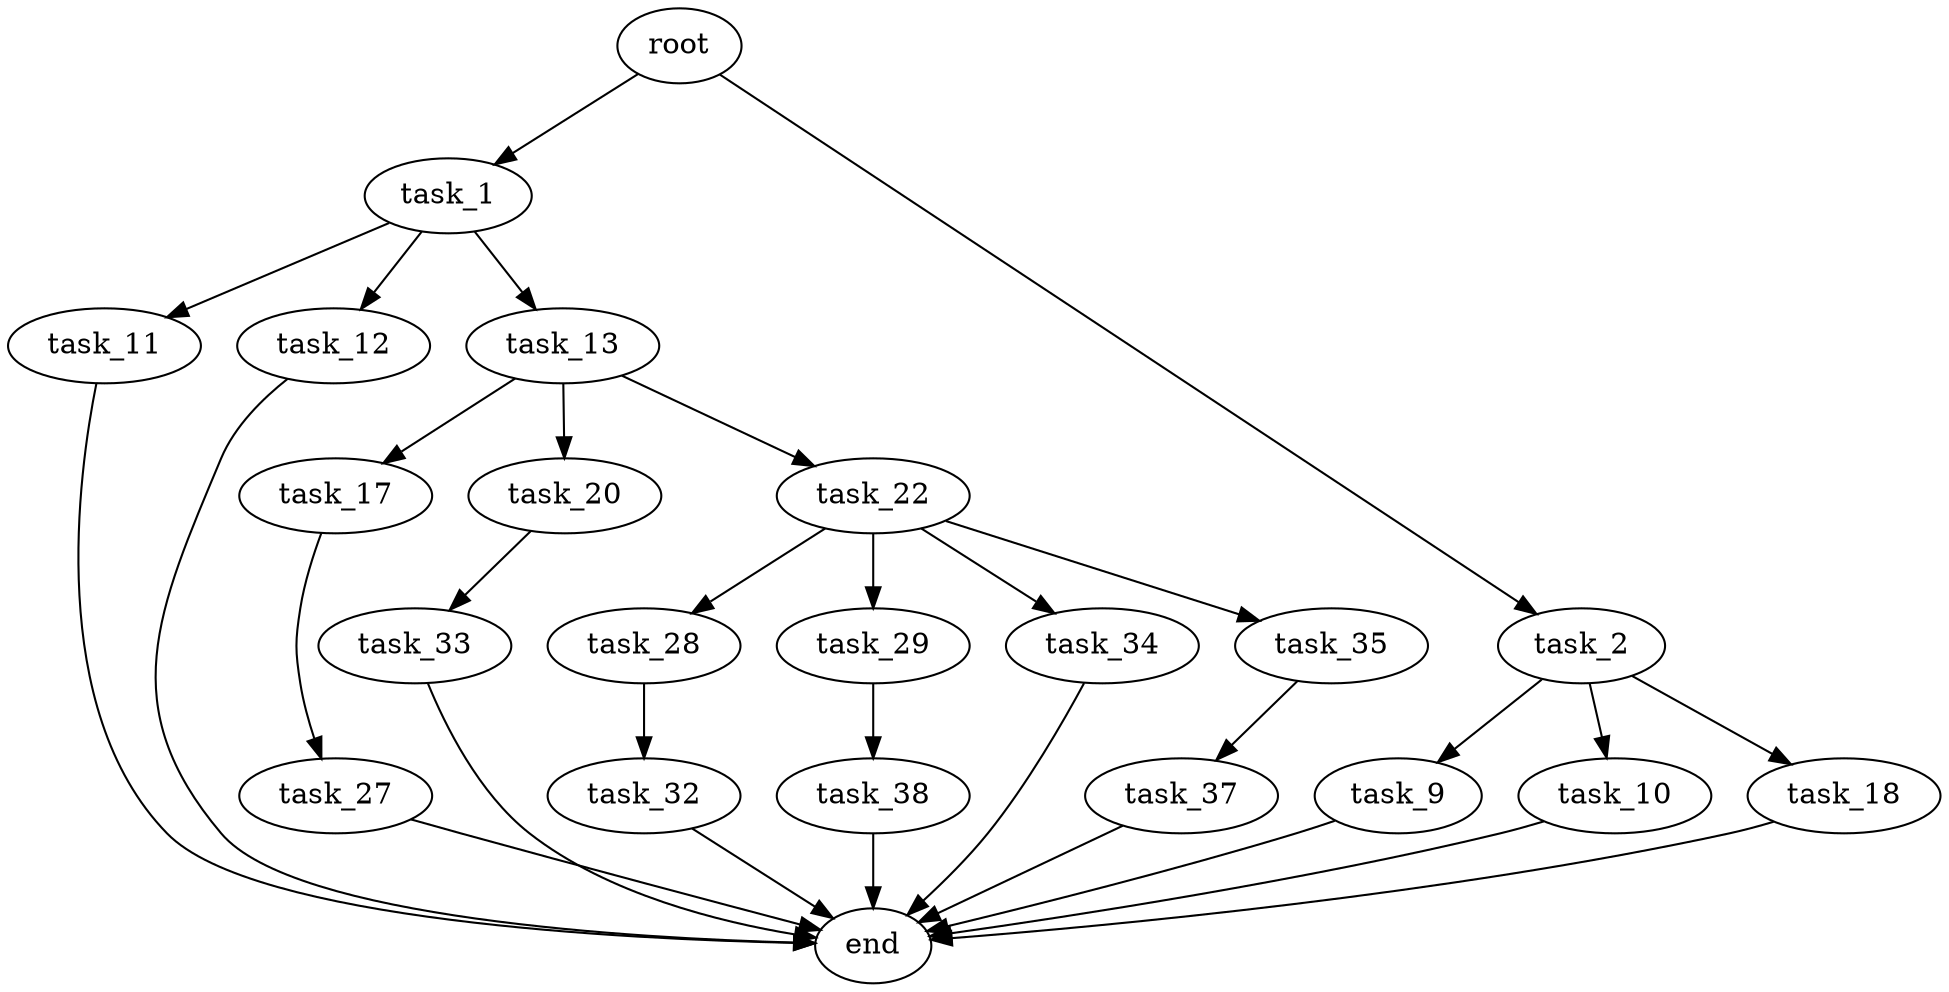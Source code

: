 digraph G {
  root [size="0.000000"];
  task_1 [size="61932993987.000000"];
  task_2 [size="1073741824000.000000"];
  task_9 [size="5388660227.000000"];
  task_10 [size="782757789696.000000"];
  task_11 [size="90202485422.000000"];
  task_12 [size="549755813888.000000"];
  task_13 [size="1073741824000.000000"];
  task_17 [size="8589934592.000000"];
  task_18 [size="549755813888.000000"];
  task_20 [size="28114979183.000000"];
  task_22 [size="9290194897.000000"];
  task_27 [size="782757789696.000000"];
  task_28 [size="4558670887.000000"];
  task_29 [size="129289748474.000000"];
  task_32 [size="5913507734.000000"];
  task_33 [size="134217728000.000000"];
  task_34 [size="9009212576.000000"];
  task_35 [size="18419737963.000000"];
  task_37 [size="23458278428.000000"];
  task_38 [size="1766216992.000000"];
  end [size="0.000000"];

  root -> task_1 [size="1.000000"];
  root -> task_2 [size="1.000000"];
  task_1 -> task_11 [size="75497472.000000"];
  task_1 -> task_12 [size="75497472.000000"];
  task_1 -> task_13 [size="75497472.000000"];
  task_2 -> task_9 [size="838860800.000000"];
  task_2 -> task_10 [size="838860800.000000"];
  task_2 -> task_18 [size="838860800.000000"];
  task_9 -> end [size="1.000000"];
  task_10 -> end [size="1.000000"];
  task_11 -> end [size="1.000000"];
  task_12 -> end [size="1.000000"];
  task_13 -> task_17 [size="838860800.000000"];
  task_13 -> task_20 [size="838860800.000000"];
  task_13 -> task_22 [size="838860800.000000"];
  task_17 -> task_27 [size="33554432.000000"];
  task_18 -> end [size="1.000000"];
  task_20 -> task_33 [size="536870912.000000"];
  task_22 -> task_28 [size="33554432.000000"];
  task_22 -> task_29 [size="33554432.000000"];
  task_22 -> task_34 [size="33554432.000000"];
  task_22 -> task_35 [size="33554432.000000"];
  task_27 -> end [size="1.000000"];
  task_28 -> task_32 [size="301989888.000000"];
  task_29 -> task_38 [size="301989888.000000"];
  task_32 -> end [size="1.000000"];
  task_33 -> end [size="1.000000"];
  task_34 -> end [size="1.000000"];
  task_35 -> task_37 [size="679477248.000000"];
  task_37 -> end [size="1.000000"];
  task_38 -> end [size="1.000000"];
}
